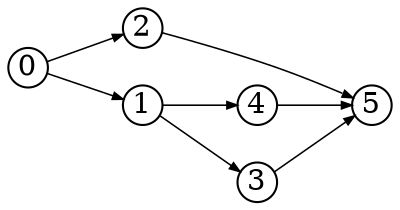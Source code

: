 digraph{
  rankdir=LR
  node [shape=circle,fixedsize=true,width=.26]
  edge [penwidth=0.75,arrowsize=0.5]
  5 -> {}
  4 -> {5}
  3 -> {5}
  2 -> {5}
  1 -> {3 4}
  0 -> {1 2}
}
